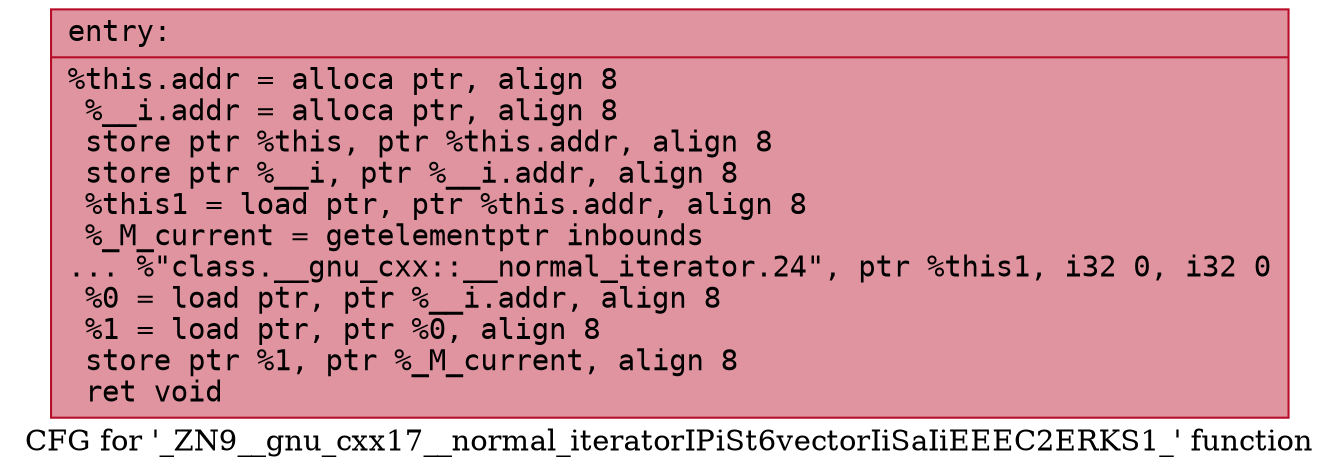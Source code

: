 digraph "CFG for '_ZN9__gnu_cxx17__normal_iteratorIPiSt6vectorIiSaIiEEEC2ERKS1_' function" {
	label="CFG for '_ZN9__gnu_cxx17__normal_iteratorIPiSt6vectorIiSaIiEEEC2ERKS1_' function";

	Node0x5606e01354c0 [shape=record,color="#b70d28ff", style=filled, fillcolor="#b70d2870" fontname="Courier",label="{entry:\l|  %this.addr = alloca ptr, align 8\l  %__i.addr = alloca ptr, align 8\l  store ptr %this, ptr %this.addr, align 8\l  store ptr %__i, ptr %__i.addr, align 8\l  %this1 = load ptr, ptr %this.addr, align 8\l  %_M_current = getelementptr inbounds\l... %\"class.__gnu_cxx::__normal_iterator.24\", ptr %this1, i32 0, i32 0\l  %0 = load ptr, ptr %__i.addr, align 8\l  %1 = load ptr, ptr %0, align 8\l  store ptr %1, ptr %_M_current, align 8\l  ret void\l}"];
}
